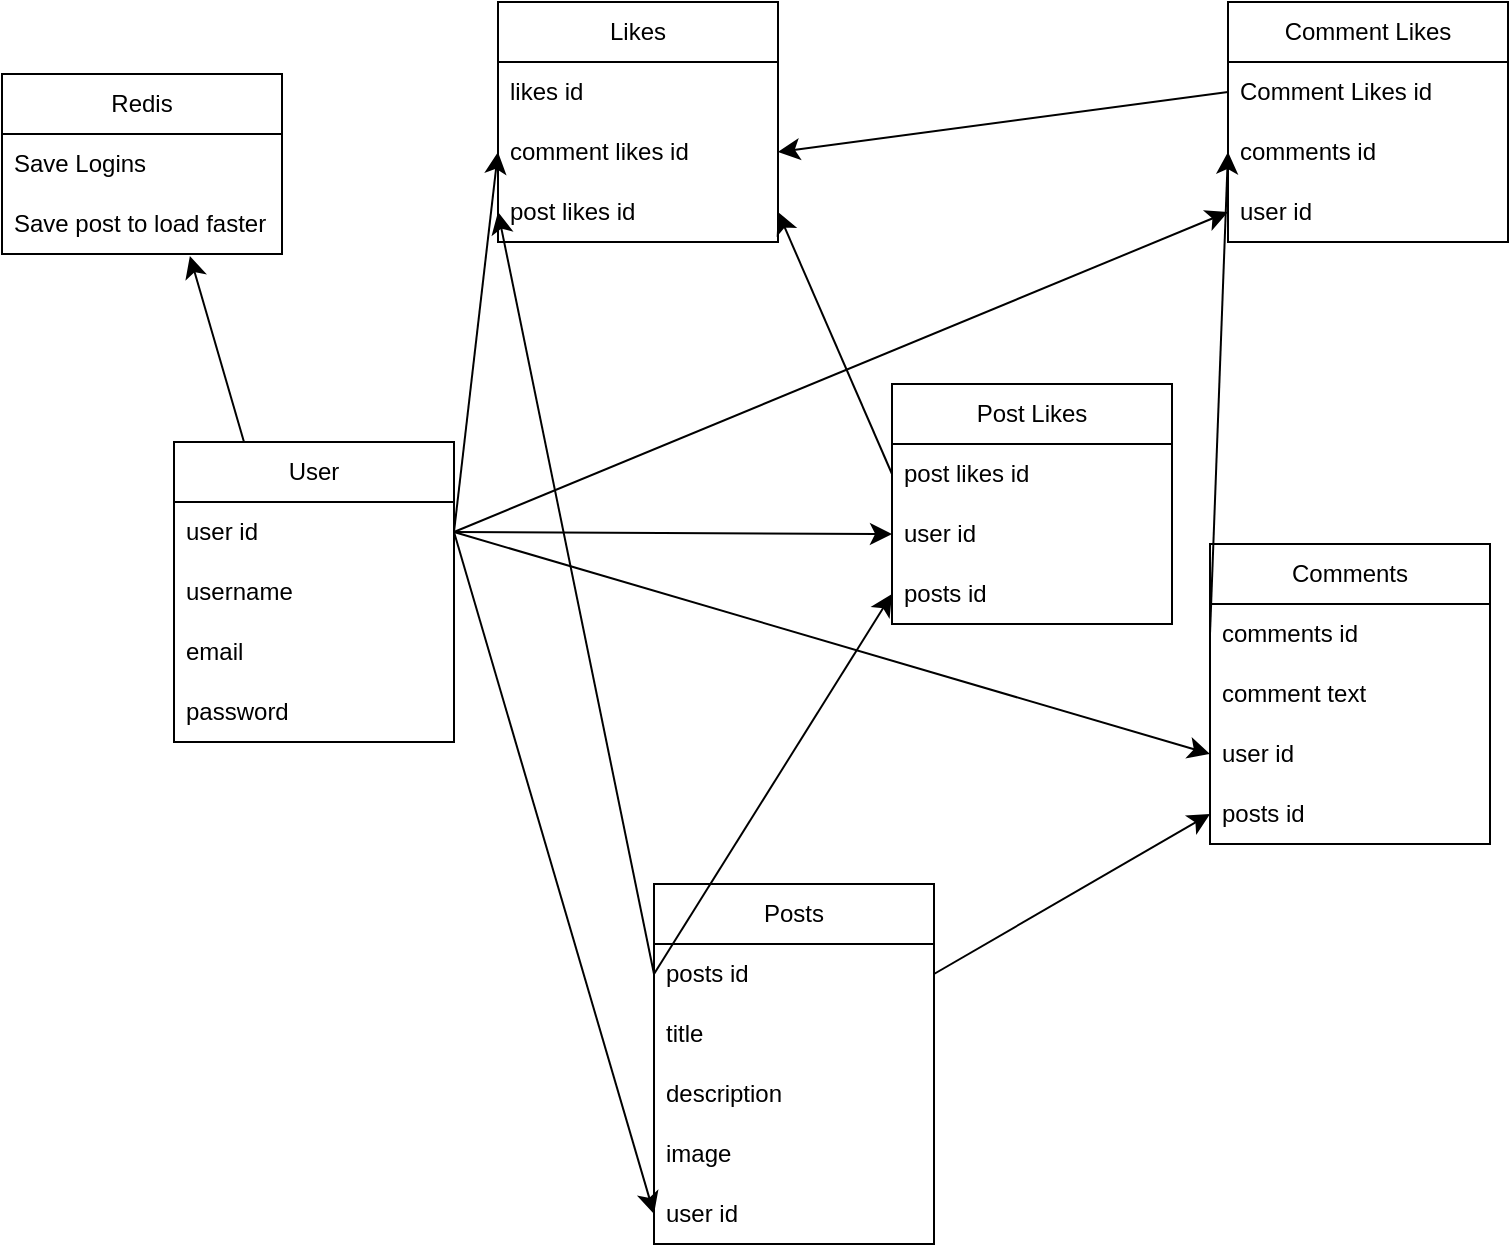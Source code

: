 <mxfile version="24.5.4" type="device">
  <diagram name="Page-1" id="sEsTFa-n4FBjCFqxUgwe">
    <mxGraphModel dx="1112" dy="1221" grid="0" gridSize="10" guides="1" tooltips="1" connect="1" arrows="1" fold="1" page="0" pageScale="1" pageWidth="850" pageHeight="1100" math="0" shadow="0">
      <root>
        <mxCell id="0" />
        <mxCell id="1" parent="0" />
        <mxCell id="G1GHjltpv7TJAawELvXk-1" value="User" style="swimlane;fontStyle=0;childLayout=stackLayout;horizontal=1;startSize=30;horizontalStack=0;resizeParent=1;resizeParentMax=0;resizeLast=0;collapsible=1;marginBottom=0;whiteSpace=wrap;html=1;" parent="1" vertex="1">
          <mxGeometry x="-157" y="66" width="140" height="150" as="geometry" />
        </mxCell>
        <mxCell id="G1GHjltpv7TJAawELvXk-2" value="user id" style="text;strokeColor=none;fillColor=none;align=left;verticalAlign=middle;spacingLeft=4;spacingRight=4;overflow=hidden;points=[[0,0.5],[1,0.5]];portConstraint=eastwest;rotatable=0;whiteSpace=wrap;html=1;" parent="G1GHjltpv7TJAawELvXk-1" vertex="1">
          <mxGeometry y="30" width="140" height="30" as="geometry" />
        </mxCell>
        <mxCell id="G1GHjltpv7TJAawELvXk-3" value="username" style="text;strokeColor=none;fillColor=none;align=left;verticalAlign=middle;spacingLeft=4;spacingRight=4;overflow=hidden;points=[[0,0.5],[1,0.5]];portConstraint=eastwest;rotatable=0;whiteSpace=wrap;html=1;" parent="G1GHjltpv7TJAawELvXk-1" vertex="1">
          <mxGeometry y="60" width="140" height="30" as="geometry" />
        </mxCell>
        <mxCell id="G1GHjltpv7TJAawELvXk-4" value="email" style="text;strokeColor=none;fillColor=none;align=left;verticalAlign=middle;spacingLeft=4;spacingRight=4;overflow=hidden;points=[[0,0.5],[1,0.5]];portConstraint=eastwest;rotatable=0;whiteSpace=wrap;html=1;" parent="G1GHjltpv7TJAawELvXk-1" vertex="1">
          <mxGeometry y="90" width="140" height="30" as="geometry" />
        </mxCell>
        <mxCell id="G1GHjltpv7TJAawELvXk-5" value="password" style="text;strokeColor=none;fillColor=none;align=left;verticalAlign=middle;spacingLeft=4;spacingRight=4;overflow=hidden;points=[[0,0.5],[1,0.5]];portConstraint=eastwest;rotatable=0;whiteSpace=wrap;html=1;" parent="G1GHjltpv7TJAawELvXk-1" vertex="1">
          <mxGeometry y="120" width="140" height="30" as="geometry" />
        </mxCell>
        <mxCell id="G1GHjltpv7TJAawELvXk-6" value="Posts" style="swimlane;fontStyle=0;childLayout=stackLayout;horizontal=1;startSize=30;horizontalStack=0;resizeParent=1;resizeParentMax=0;resizeLast=0;collapsible=1;marginBottom=0;whiteSpace=wrap;html=1;" parent="1" vertex="1">
          <mxGeometry x="83" y="287" width="140" height="180" as="geometry" />
        </mxCell>
        <mxCell id="G1GHjltpv7TJAawELvXk-7" value="posts id" style="text;strokeColor=none;fillColor=none;align=left;verticalAlign=middle;spacingLeft=4;spacingRight=4;overflow=hidden;points=[[0,0.5],[1,0.5]];portConstraint=eastwest;rotatable=0;whiteSpace=wrap;html=1;" parent="G1GHjltpv7TJAawELvXk-6" vertex="1">
          <mxGeometry y="30" width="140" height="30" as="geometry" />
        </mxCell>
        <mxCell id="G1GHjltpv7TJAawELvXk-8" value="title" style="text;strokeColor=none;fillColor=none;align=left;verticalAlign=middle;spacingLeft=4;spacingRight=4;overflow=hidden;points=[[0,0.5],[1,0.5]];portConstraint=eastwest;rotatable=0;whiteSpace=wrap;html=1;" parent="G1GHjltpv7TJAawELvXk-6" vertex="1">
          <mxGeometry y="60" width="140" height="30" as="geometry" />
        </mxCell>
        <mxCell id="G1GHjltpv7TJAawELvXk-9" value="description" style="text;strokeColor=none;fillColor=none;align=left;verticalAlign=middle;spacingLeft=4;spacingRight=4;overflow=hidden;points=[[0,0.5],[1,0.5]];portConstraint=eastwest;rotatable=0;whiteSpace=wrap;html=1;" parent="G1GHjltpv7TJAawELvXk-6" vertex="1">
          <mxGeometry y="90" width="140" height="30" as="geometry" />
        </mxCell>
        <mxCell id="G1GHjltpv7TJAawELvXk-10" value="image" style="text;strokeColor=none;fillColor=none;align=left;verticalAlign=middle;spacingLeft=4;spacingRight=4;overflow=hidden;points=[[0,0.5],[1,0.5]];portConstraint=eastwest;rotatable=0;whiteSpace=wrap;html=1;" parent="G1GHjltpv7TJAawELvXk-6" vertex="1">
          <mxGeometry y="120" width="140" height="30" as="geometry" />
        </mxCell>
        <mxCell id="G1GHjltpv7TJAawELvXk-11" value="user id" style="text;strokeColor=none;fillColor=none;align=left;verticalAlign=middle;spacingLeft=4;spacingRight=4;overflow=hidden;points=[[0,0.5],[1,0.5]];portConstraint=eastwest;rotatable=0;whiteSpace=wrap;html=1;" parent="G1GHjltpv7TJAawELvXk-6" vertex="1">
          <mxGeometry y="150" width="140" height="30" as="geometry" />
        </mxCell>
        <mxCell id="G1GHjltpv7TJAawELvXk-12" value="Comments" style="swimlane;fontStyle=0;childLayout=stackLayout;horizontal=1;startSize=30;horizontalStack=0;resizeParent=1;resizeParentMax=0;resizeLast=0;collapsible=1;marginBottom=0;whiteSpace=wrap;html=1;" parent="1" vertex="1">
          <mxGeometry x="361" y="117" width="140" height="150" as="geometry" />
        </mxCell>
        <mxCell id="G1GHjltpv7TJAawELvXk-13" value="comments id" style="text;strokeColor=none;fillColor=none;align=left;verticalAlign=middle;spacingLeft=4;spacingRight=4;overflow=hidden;points=[[0,0.5],[1,0.5]];portConstraint=eastwest;rotatable=0;whiteSpace=wrap;html=1;" parent="G1GHjltpv7TJAawELvXk-12" vertex="1">
          <mxGeometry y="30" width="140" height="30" as="geometry" />
        </mxCell>
        <mxCell id="G1GHjltpv7TJAawELvXk-14" value="comment text" style="text;strokeColor=none;fillColor=none;align=left;verticalAlign=middle;spacingLeft=4;spacingRight=4;overflow=hidden;points=[[0,0.5],[1,0.5]];portConstraint=eastwest;rotatable=0;whiteSpace=wrap;html=1;" parent="G1GHjltpv7TJAawELvXk-12" vertex="1">
          <mxGeometry y="60" width="140" height="30" as="geometry" />
        </mxCell>
        <mxCell id="G1GHjltpv7TJAawELvXk-15" value="user id" style="text;strokeColor=none;fillColor=none;align=left;verticalAlign=middle;spacingLeft=4;spacingRight=4;overflow=hidden;points=[[0,0.5],[1,0.5]];portConstraint=eastwest;rotatable=0;whiteSpace=wrap;html=1;" parent="G1GHjltpv7TJAawELvXk-12" vertex="1">
          <mxGeometry y="90" width="140" height="30" as="geometry" />
        </mxCell>
        <mxCell id="G1GHjltpv7TJAawELvXk-16" value="posts id" style="text;strokeColor=none;fillColor=none;align=left;verticalAlign=middle;spacingLeft=4;spacingRight=4;overflow=hidden;points=[[0,0.5],[1,0.5]];portConstraint=eastwest;rotatable=0;whiteSpace=wrap;html=1;" parent="G1GHjltpv7TJAawELvXk-12" vertex="1">
          <mxGeometry y="120" width="140" height="30" as="geometry" />
        </mxCell>
        <mxCell id="G1GHjltpv7TJAawELvXk-18" value="Likes" style="swimlane;fontStyle=0;childLayout=stackLayout;horizontal=1;startSize=30;horizontalStack=0;resizeParent=1;resizeParentMax=0;resizeLast=0;collapsible=1;marginBottom=0;whiteSpace=wrap;html=1;" parent="1" vertex="1">
          <mxGeometry x="5" y="-154" width="140" height="120" as="geometry" />
        </mxCell>
        <mxCell id="G1GHjltpv7TJAawELvXk-19" value="likes id" style="text;strokeColor=none;fillColor=none;align=left;verticalAlign=middle;spacingLeft=4;spacingRight=4;overflow=hidden;points=[[0,0.5],[1,0.5]];portConstraint=eastwest;rotatable=0;whiteSpace=wrap;html=1;" parent="G1GHjltpv7TJAawELvXk-18" vertex="1">
          <mxGeometry y="30" width="140" height="30" as="geometry" />
        </mxCell>
        <mxCell id="G1GHjltpv7TJAawELvXk-20" value="comment likes id" style="text;strokeColor=none;fillColor=none;align=left;verticalAlign=middle;spacingLeft=4;spacingRight=4;overflow=hidden;points=[[0,0.5],[1,0.5]];portConstraint=eastwest;rotatable=0;whiteSpace=wrap;html=1;" parent="G1GHjltpv7TJAawELvXk-18" vertex="1">
          <mxGeometry y="60" width="140" height="30" as="geometry" />
        </mxCell>
        <mxCell id="G1GHjltpv7TJAawELvXk-21" value="post likes id" style="text;strokeColor=none;fillColor=none;align=left;verticalAlign=middle;spacingLeft=4;spacingRight=4;overflow=hidden;points=[[0,0.5],[1,0.5]];portConstraint=eastwest;rotatable=0;whiteSpace=wrap;html=1;" parent="G1GHjltpv7TJAawELvXk-18" vertex="1">
          <mxGeometry y="90" width="140" height="30" as="geometry" />
        </mxCell>
        <mxCell id="G1GHjltpv7TJAawELvXk-23" style="edgeStyle=none;curved=1;rounded=0;orthogonalLoop=1;jettySize=auto;html=1;exitX=1;exitY=0.5;exitDx=0;exitDy=0;entryX=0;entryY=0.5;entryDx=0;entryDy=0;fontSize=12;startSize=8;endSize=8;" parent="1" source="G1GHjltpv7TJAawELvXk-2" target="G1GHjltpv7TJAawELvXk-11" edge="1">
          <mxGeometry relative="1" as="geometry" />
        </mxCell>
        <mxCell id="G1GHjltpv7TJAawELvXk-24" style="edgeStyle=none;curved=1;rounded=0;orthogonalLoop=1;jettySize=auto;html=1;exitX=1;exitY=0.5;exitDx=0;exitDy=0;entryX=0;entryY=0.5;entryDx=0;entryDy=0;fontSize=12;startSize=8;endSize=8;" parent="1" source="G1GHjltpv7TJAawELvXk-7" target="G1GHjltpv7TJAawELvXk-16" edge="1">
          <mxGeometry relative="1" as="geometry" />
        </mxCell>
        <mxCell id="G1GHjltpv7TJAawELvXk-25" style="edgeStyle=none;curved=1;rounded=0;orthogonalLoop=1;jettySize=auto;html=1;exitX=1;exitY=0.5;exitDx=0;exitDy=0;entryX=0;entryY=0.5;entryDx=0;entryDy=0;fontSize=12;startSize=8;endSize=8;" parent="1" source="G1GHjltpv7TJAawELvXk-2" target="G1GHjltpv7TJAawELvXk-20" edge="1">
          <mxGeometry relative="1" as="geometry" />
        </mxCell>
        <mxCell id="G1GHjltpv7TJAawELvXk-26" style="edgeStyle=none;curved=1;rounded=0;orthogonalLoop=1;jettySize=auto;html=1;exitX=0;exitY=0.5;exitDx=0;exitDy=0;entryX=0;entryY=0.5;entryDx=0;entryDy=0;fontSize=12;startSize=8;endSize=8;" parent="1" source="G1GHjltpv7TJAawELvXk-7" target="G1GHjltpv7TJAawELvXk-21" edge="1">
          <mxGeometry relative="1" as="geometry" />
        </mxCell>
        <mxCell id="G1GHjltpv7TJAawELvXk-27" style="edgeStyle=none;curved=1;rounded=0;orthogonalLoop=1;jettySize=auto;html=1;exitX=1;exitY=0.5;exitDx=0;exitDy=0;entryX=0;entryY=0.5;entryDx=0;entryDy=0;fontSize=12;startSize=8;endSize=8;" parent="1" source="G1GHjltpv7TJAawELvXk-2" target="G1GHjltpv7TJAawELvXk-15" edge="1">
          <mxGeometry relative="1" as="geometry" />
        </mxCell>
        <mxCell id="W0dQIEovlEGNLFnMlkk_-1" value="Post Likes" style="swimlane;fontStyle=0;childLayout=stackLayout;horizontal=1;startSize=30;horizontalStack=0;resizeParent=1;resizeParentMax=0;resizeLast=0;collapsible=1;marginBottom=0;whiteSpace=wrap;html=1;" parent="1" vertex="1">
          <mxGeometry x="202" y="37" width="140" height="120" as="geometry" />
        </mxCell>
        <mxCell id="W0dQIEovlEGNLFnMlkk_-2" value="post likes id" style="text;strokeColor=none;fillColor=none;align=left;verticalAlign=middle;spacingLeft=4;spacingRight=4;overflow=hidden;points=[[0,0.5],[1,0.5]];portConstraint=eastwest;rotatable=0;whiteSpace=wrap;html=1;" parent="W0dQIEovlEGNLFnMlkk_-1" vertex="1">
          <mxGeometry y="30" width="140" height="30" as="geometry" />
        </mxCell>
        <mxCell id="W0dQIEovlEGNLFnMlkk_-4" value="user id" style="text;strokeColor=none;fillColor=none;align=left;verticalAlign=middle;spacingLeft=4;spacingRight=4;overflow=hidden;points=[[0,0.5],[1,0.5]];portConstraint=eastwest;rotatable=0;whiteSpace=wrap;html=1;" parent="W0dQIEovlEGNLFnMlkk_-1" vertex="1">
          <mxGeometry y="60" width="140" height="30" as="geometry" />
        </mxCell>
        <mxCell id="W0dQIEovlEGNLFnMlkk_-3" value="posts id" style="text;strokeColor=none;fillColor=none;align=left;verticalAlign=middle;spacingLeft=4;spacingRight=4;overflow=hidden;points=[[0,0.5],[1,0.5]];portConstraint=eastwest;rotatable=0;whiteSpace=wrap;html=1;" parent="W0dQIEovlEGNLFnMlkk_-1" vertex="1">
          <mxGeometry y="90" width="140" height="30" as="geometry" />
        </mxCell>
        <mxCell id="W0dQIEovlEGNLFnMlkk_-5" value="Comment Likes" style="swimlane;fontStyle=0;childLayout=stackLayout;horizontal=1;startSize=30;horizontalStack=0;resizeParent=1;resizeParentMax=0;resizeLast=0;collapsible=1;marginBottom=0;whiteSpace=wrap;html=1;" parent="1" vertex="1">
          <mxGeometry x="370" y="-154" width="140" height="120" as="geometry" />
        </mxCell>
        <mxCell id="W0dQIEovlEGNLFnMlkk_-6" value="Comment Likes id" style="text;strokeColor=none;fillColor=none;align=left;verticalAlign=middle;spacingLeft=4;spacingRight=4;overflow=hidden;points=[[0,0.5],[1,0.5]];portConstraint=eastwest;rotatable=0;whiteSpace=wrap;html=1;" parent="W0dQIEovlEGNLFnMlkk_-5" vertex="1">
          <mxGeometry y="30" width="140" height="30" as="geometry" />
        </mxCell>
        <mxCell id="W0dQIEovlEGNLFnMlkk_-8" value="comments id" style="text;strokeColor=none;fillColor=none;align=left;verticalAlign=middle;spacingLeft=4;spacingRight=4;overflow=hidden;points=[[0,0.5],[1,0.5]];portConstraint=eastwest;rotatable=0;whiteSpace=wrap;html=1;" parent="W0dQIEovlEGNLFnMlkk_-5" vertex="1">
          <mxGeometry y="60" width="140" height="30" as="geometry" />
        </mxCell>
        <mxCell id="W0dQIEovlEGNLFnMlkk_-7" value="user id" style="text;strokeColor=none;fillColor=none;align=left;verticalAlign=middle;spacingLeft=4;spacingRight=4;overflow=hidden;points=[[0,0.5],[1,0.5]];portConstraint=eastwest;rotatable=0;whiteSpace=wrap;html=1;" parent="W0dQIEovlEGNLFnMlkk_-5" vertex="1">
          <mxGeometry y="90" width="140" height="30" as="geometry" />
        </mxCell>
        <mxCell id="W0dQIEovlEGNLFnMlkk_-9" style="edgeStyle=none;curved=1;rounded=0;orthogonalLoop=1;jettySize=auto;html=1;exitX=1;exitY=0.5;exitDx=0;exitDy=0;entryX=0;entryY=0.5;entryDx=0;entryDy=0;fontSize=12;startSize=8;endSize=8;" parent="1" source="G1GHjltpv7TJAawELvXk-2" target="W0dQIEovlEGNLFnMlkk_-4" edge="1">
          <mxGeometry relative="1" as="geometry" />
        </mxCell>
        <mxCell id="W0dQIEovlEGNLFnMlkk_-10" style="edgeStyle=none;curved=1;rounded=0;orthogonalLoop=1;jettySize=auto;html=1;exitX=0;exitY=0.5;exitDx=0;exitDy=0;entryX=0;entryY=0.5;entryDx=0;entryDy=0;fontSize=12;startSize=8;endSize=8;" parent="1" source="G1GHjltpv7TJAawELvXk-7" target="W0dQIEovlEGNLFnMlkk_-3" edge="1">
          <mxGeometry relative="1" as="geometry" />
        </mxCell>
        <mxCell id="W0dQIEovlEGNLFnMlkk_-11" style="edgeStyle=none;curved=1;rounded=0;orthogonalLoop=1;jettySize=auto;html=1;exitX=0;exitY=0.5;exitDx=0;exitDy=0;entryX=1;entryY=0.5;entryDx=0;entryDy=0;fontSize=12;startSize=8;endSize=8;" parent="1" source="W0dQIEovlEGNLFnMlkk_-6" target="G1GHjltpv7TJAawELvXk-20" edge="1">
          <mxGeometry relative="1" as="geometry" />
        </mxCell>
        <mxCell id="W0dQIEovlEGNLFnMlkk_-12" style="edgeStyle=none;curved=1;rounded=0;orthogonalLoop=1;jettySize=auto;html=1;exitX=0;exitY=0.5;exitDx=0;exitDy=0;entryX=1;entryY=0.5;entryDx=0;entryDy=0;fontSize=12;startSize=8;endSize=8;" parent="1" source="W0dQIEovlEGNLFnMlkk_-2" target="G1GHjltpv7TJAawELvXk-21" edge="1">
          <mxGeometry relative="1" as="geometry" />
        </mxCell>
        <mxCell id="W0dQIEovlEGNLFnMlkk_-13" style="edgeStyle=none;curved=1;rounded=0;orthogonalLoop=1;jettySize=auto;html=1;exitX=1;exitY=0.5;exitDx=0;exitDy=0;entryX=0;entryY=0.5;entryDx=0;entryDy=0;fontSize=12;startSize=8;endSize=8;" parent="1" source="G1GHjltpv7TJAawELvXk-2" target="W0dQIEovlEGNLFnMlkk_-7" edge="1">
          <mxGeometry relative="1" as="geometry" />
        </mxCell>
        <mxCell id="W0dQIEovlEGNLFnMlkk_-14" style="edgeStyle=none;curved=1;rounded=0;orthogonalLoop=1;jettySize=auto;html=1;exitX=0;exitY=0.5;exitDx=0;exitDy=0;entryX=0;entryY=0.5;entryDx=0;entryDy=0;fontSize=12;startSize=8;endSize=8;" parent="1" source="G1GHjltpv7TJAawELvXk-13" target="W0dQIEovlEGNLFnMlkk_-8" edge="1">
          <mxGeometry relative="1" as="geometry" />
        </mxCell>
        <mxCell id="8Zj6EiHCq9HG9iBj0qq--1" value="Redis" style="swimlane;fontStyle=0;childLayout=stackLayout;horizontal=1;startSize=30;horizontalStack=0;resizeParent=1;resizeParentMax=0;resizeLast=0;collapsible=1;marginBottom=0;whiteSpace=wrap;html=1;" vertex="1" parent="1">
          <mxGeometry x="-243" y="-118" width="140" height="90" as="geometry" />
        </mxCell>
        <mxCell id="8Zj6EiHCq9HG9iBj0qq--2" value="Save Logins" style="text;strokeColor=none;fillColor=none;align=left;verticalAlign=middle;spacingLeft=4;spacingRight=4;overflow=hidden;points=[[0,0.5],[1,0.5]];portConstraint=eastwest;rotatable=0;whiteSpace=wrap;html=1;" vertex="1" parent="8Zj6EiHCq9HG9iBj0qq--1">
          <mxGeometry y="30" width="140" height="30" as="geometry" />
        </mxCell>
        <mxCell id="8Zj6EiHCq9HG9iBj0qq--8" value="Save post to load faster" style="text;strokeColor=none;fillColor=none;align=left;verticalAlign=middle;spacingLeft=4;spacingRight=4;overflow=hidden;points=[[0,0.5],[1,0.5]];portConstraint=eastwest;rotatable=0;whiteSpace=wrap;html=1;" vertex="1" parent="8Zj6EiHCq9HG9iBj0qq--1">
          <mxGeometry y="60" width="140" height="30" as="geometry" />
        </mxCell>
        <mxCell id="8Zj6EiHCq9HG9iBj0qq--9" style="edgeStyle=none;curved=1;rounded=0;orthogonalLoop=1;jettySize=auto;html=1;exitX=0.25;exitY=0;exitDx=0;exitDy=0;entryX=0.671;entryY=1.033;entryDx=0;entryDy=0;entryPerimeter=0;fontSize=12;startSize=8;endSize=8;" edge="1" parent="1" source="G1GHjltpv7TJAawELvXk-1" target="8Zj6EiHCq9HG9iBj0qq--8">
          <mxGeometry relative="1" as="geometry" />
        </mxCell>
      </root>
    </mxGraphModel>
  </diagram>
</mxfile>
